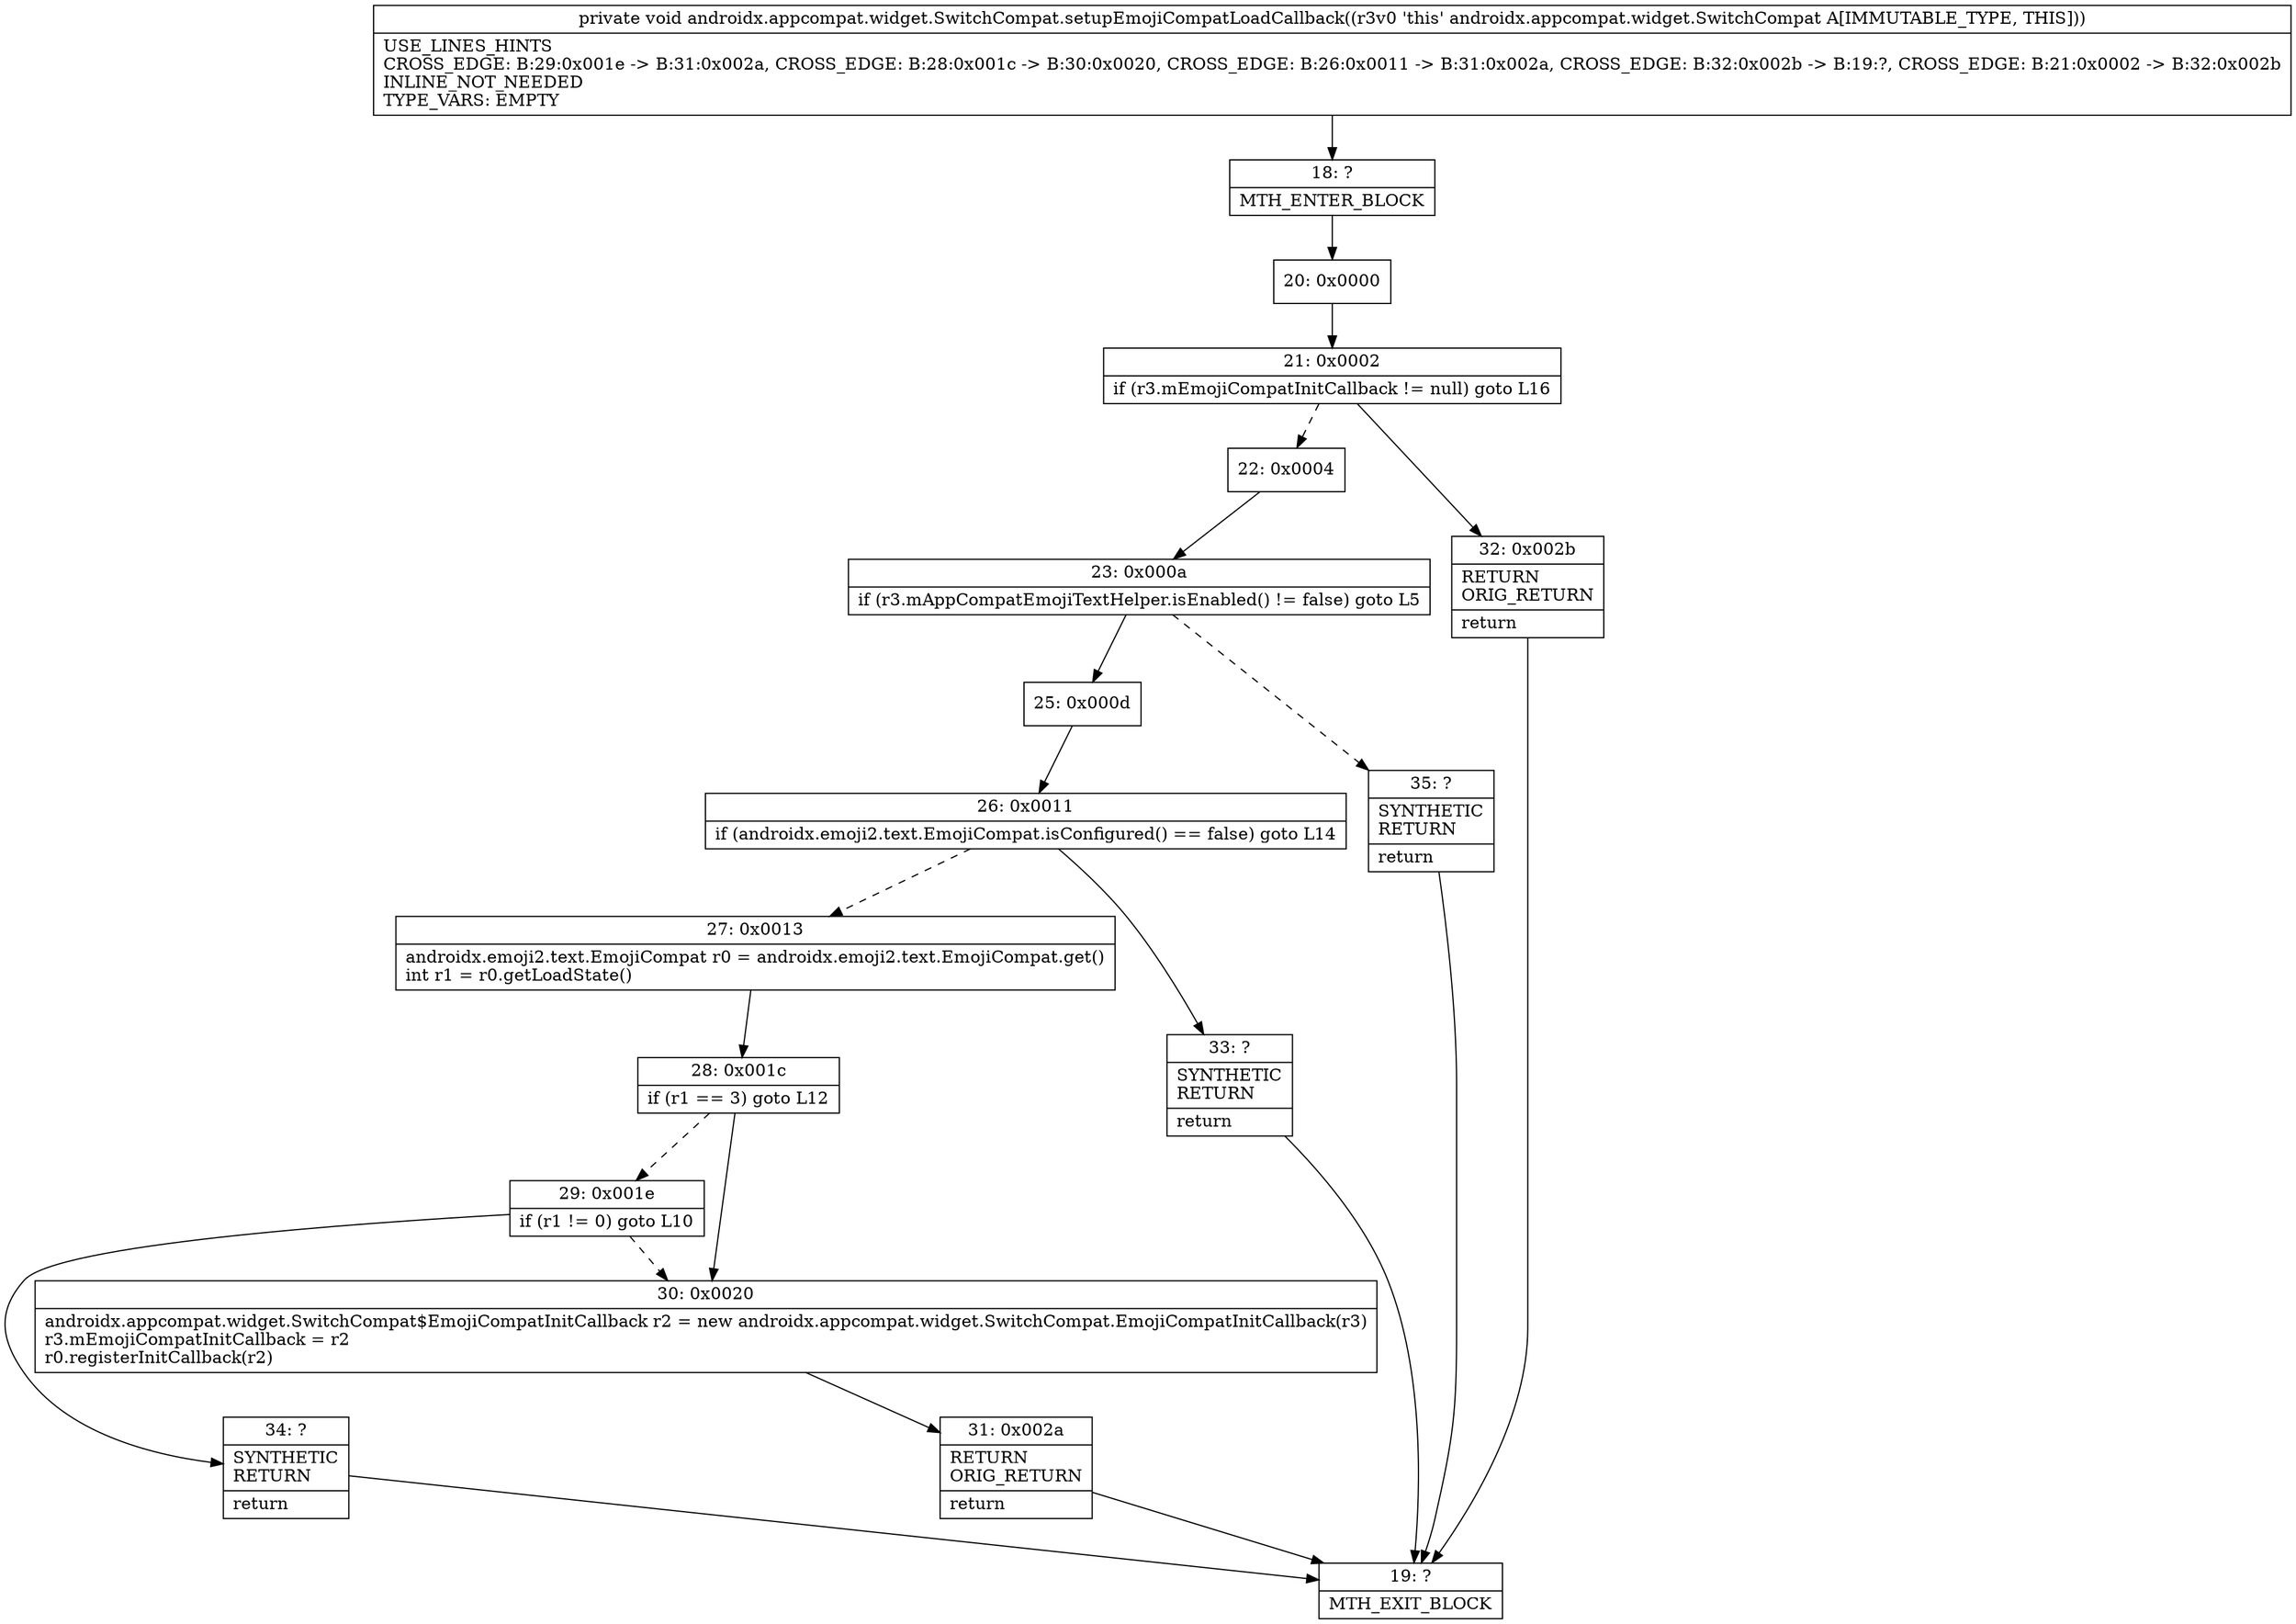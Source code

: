 digraph "CFG forandroidx.appcompat.widget.SwitchCompat.setupEmojiCompatLoadCallback()V" {
Node_18 [shape=record,label="{18\:\ ?|MTH_ENTER_BLOCK\l}"];
Node_20 [shape=record,label="{20\:\ 0x0000}"];
Node_21 [shape=record,label="{21\:\ 0x0002|if (r3.mEmojiCompatInitCallback != null) goto L16\l}"];
Node_22 [shape=record,label="{22\:\ 0x0004}"];
Node_23 [shape=record,label="{23\:\ 0x000a|if (r3.mAppCompatEmojiTextHelper.isEnabled() != false) goto L5\l}"];
Node_25 [shape=record,label="{25\:\ 0x000d}"];
Node_26 [shape=record,label="{26\:\ 0x0011|if (androidx.emoji2.text.EmojiCompat.isConfigured() == false) goto L14\l}"];
Node_27 [shape=record,label="{27\:\ 0x0013|androidx.emoji2.text.EmojiCompat r0 = androidx.emoji2.text.EmojiCompat.get()\lint r1 = r0.getLoadState()\l}"];
Node_28 [shape=record,label="{28\:\ 0x001c|if (r1 == 3) goto L12\l}"];
Node_29 [shape=record,label="{29\:\ 0x001e|if (r1 != 0) goto L10\l}"];
Node_34 [shape=record,label="{34\:\ ?|SYNTHETIC\lRETURN\l|return\l}"];
Node_19 [shape=record,label="{19\:\ ?|MTH_EXIT_BLOCK\l}"];
Node_30 [shape=record,label="{30\:\ 0x0020|androidx.appcompat.widget.SwitchCompat$EmojiCompatInitCallback r2 = new androidx.appcompat.widget.SwitchCompat.EmojiCompatInitCallback(r3)\lr3.mEmojiCompatInitCallback = r2\lr0.registerInitCallback(r2)\l}"];
Node_31 [shape=record,label="{31\:\ 0x002a|RETURN\lORIG_RETURN\l|return\l}"];
Node_33 [shape=record,label="{33\:\ ?|SYNTHETIC\lRETURN\l|return\l}"];
Node_35 [shape=record,label="{35\:\ ?|SYNTHETIC\lRETURN\l|return\l}"];
Node_32 [shape=record,label="{32\:\ 0x002b|RETURN\lORIG_RETURN\l|return\l}"];
MethodNode[shape=record,label="{private void androidx.appcompat.widget.SwitchCompat.setupEmojiCompatLoadCallback((r3v0 'this' androidx.appcompat.widget.SwitchCompat A[IMMUTABLE_TYPE, THIS]))  | USE_LINES_HINTS\lCROSS_EDGE: B:29:0x001e \-\> B:31:0x002a, CROSS_EDGE: B:28:0x001c \-\> B:30:0x0020, CROSS_EDGE: B:26:0x0011 \-\> B:31:0x002a, CROSS_EDGE: B:32:0x002b \-\> B:19:?, CROSS_EDGE: B:21:0x0002 \-\> B:32:0x002b\lINLINE_NOT_NEEDED\lTYPE_VARS: EMPTY\l}"];
MethodNode -> Node_18;Node_18 -> Node_20;
Node_20 -> Node_21;
Node_21 -> Node_22[style=dashed];
Node_21 -> Node_32;
Node_22 -> Node_23;
Node_23 -> Node_25;
Node_23 -> Node_35[style=dashed];
Node_25 -> Node_26;
Node_26 -> Node_27[style=dashed];
Node_26 -> Node_33;
Node_27 -> Node_28;
Node_28 -> Node_29[style=dashed];
Node_28 -> Node_30;
Node_29 -> Node_30[style=dashed];
Node_29 -> Node_34;
Node_34 -> Node_19;
Node_30 -> Node_31;
Node_31 -> Node_19;
Node_33 -> Node_19;
Node_35 -> Node_19;
Node_32 -> Node_19;
}

